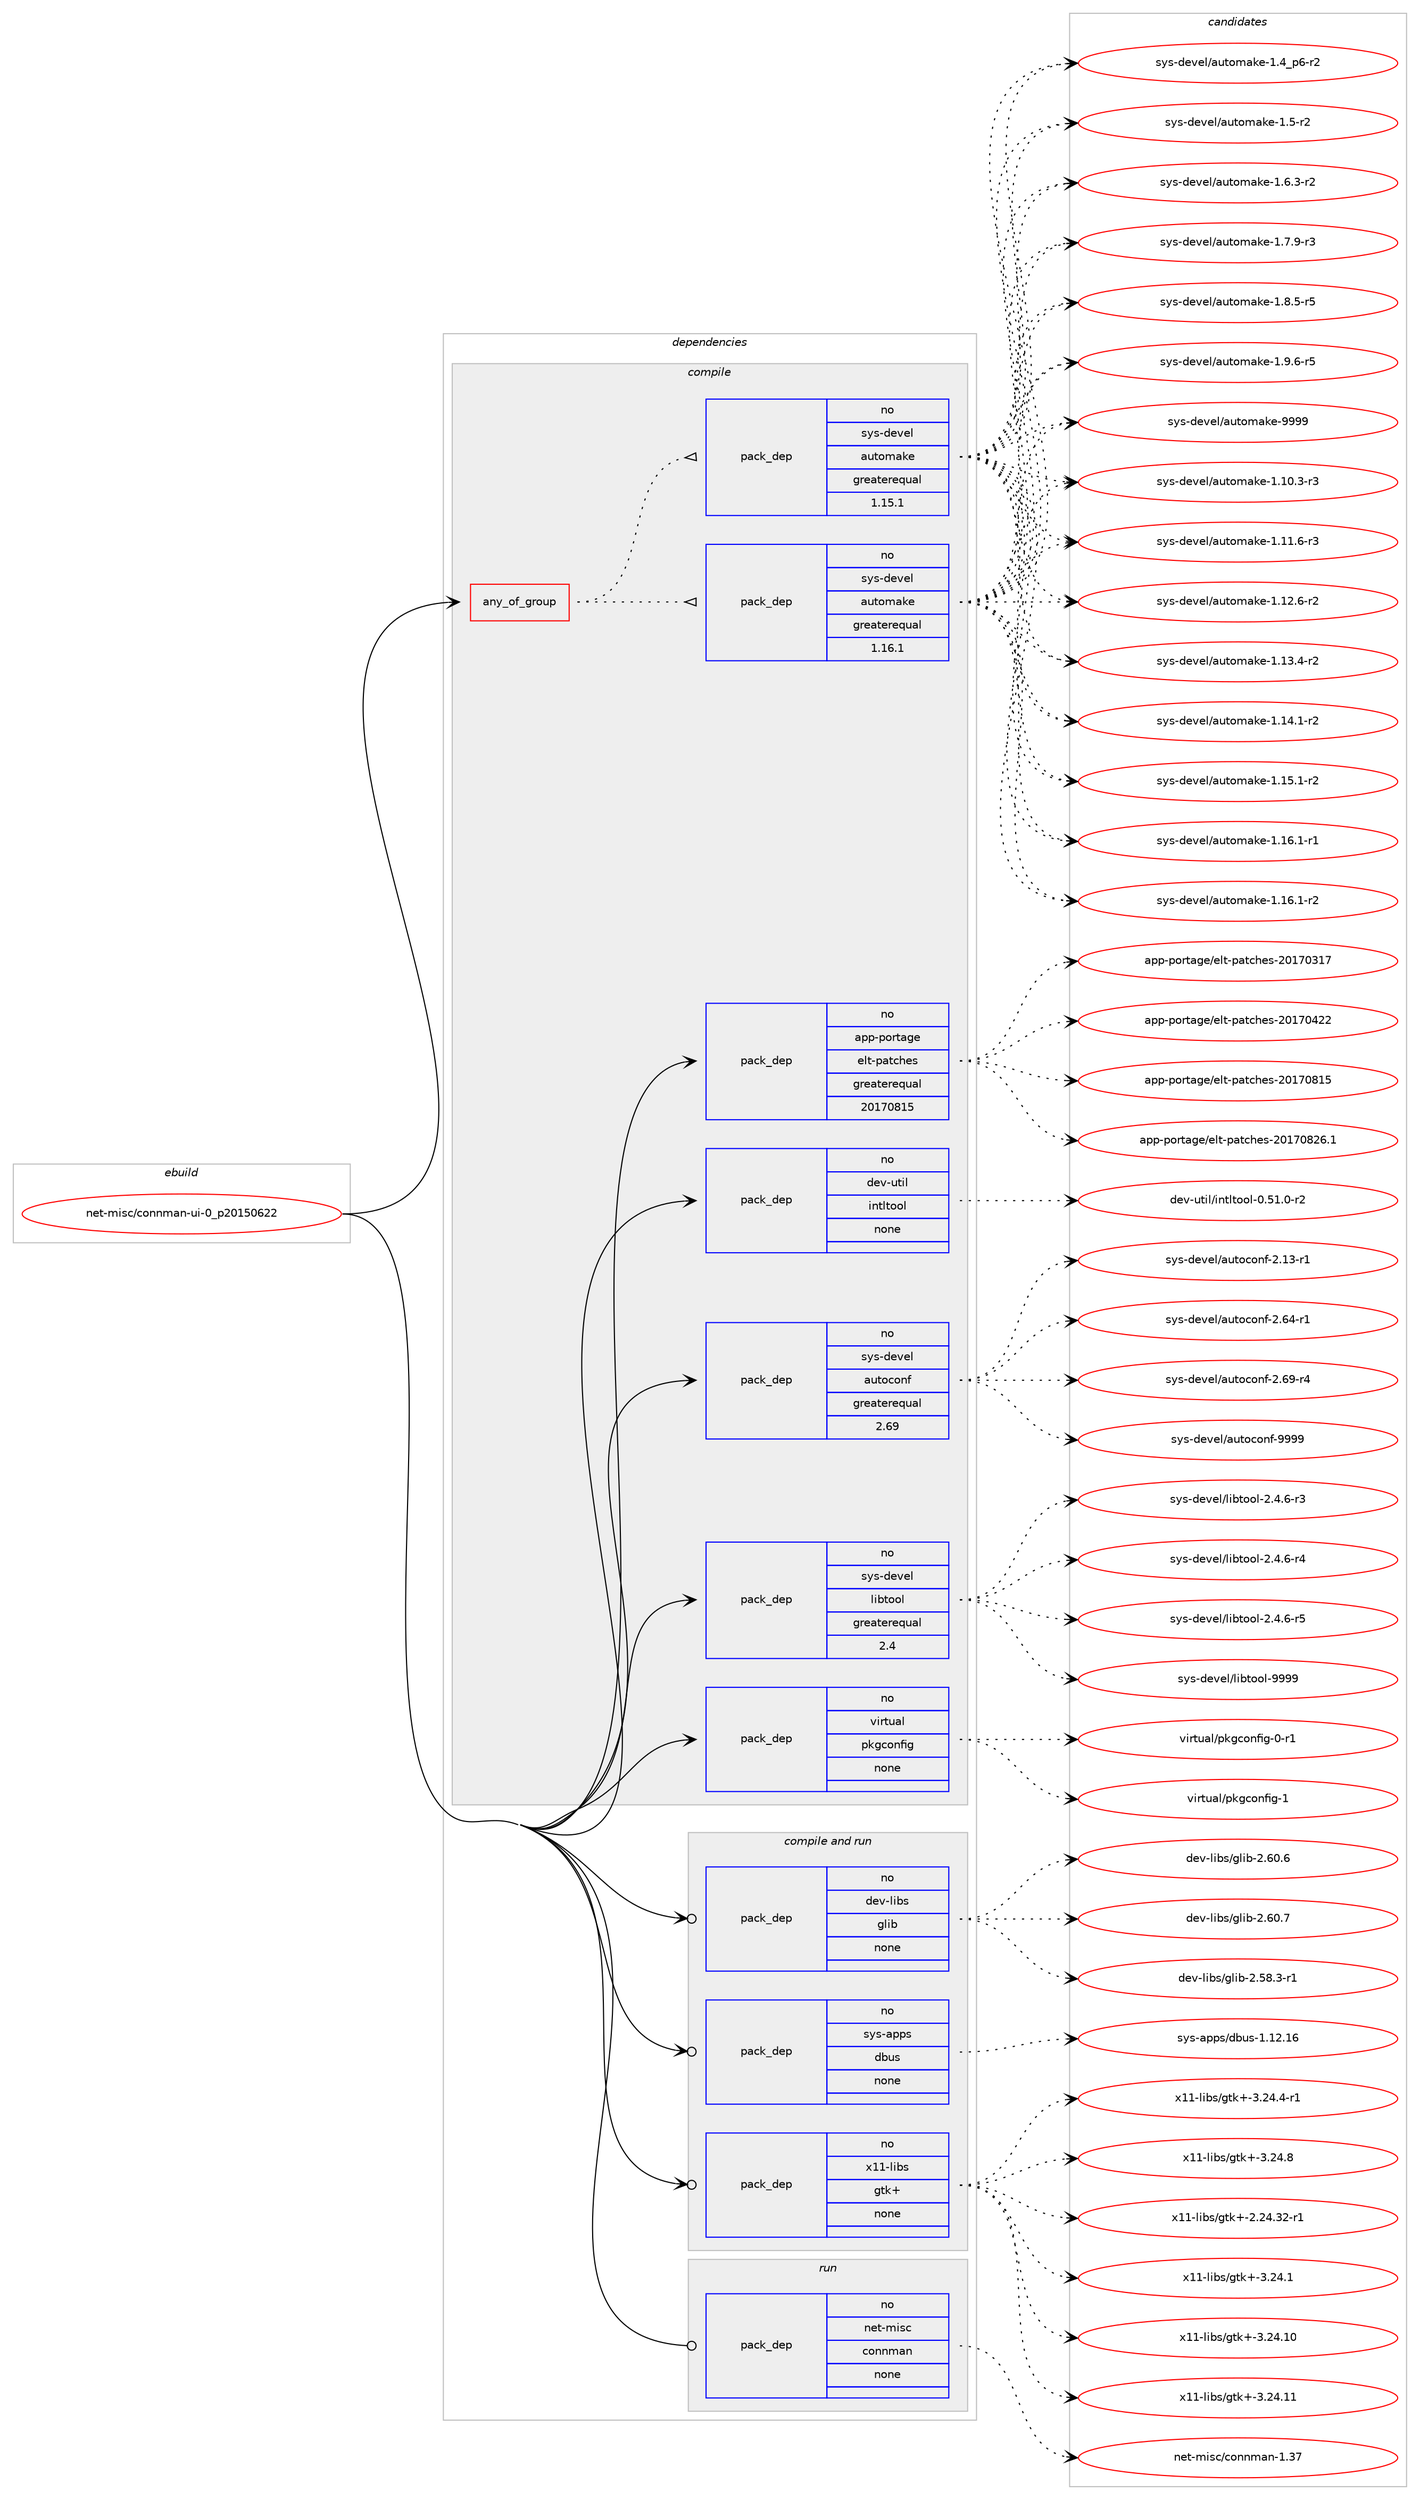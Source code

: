 digraph prolog {

# *************
# Graph options
# *************

newrank=true;
concentrate=true;
compound=true;
graph [rankdir=LR,fontname=Helvetica,fontsize=10,ranksep=1.5];#, ranksep=2.5, nodesep=0.2];
edge  [arrowhead=vee];
node  [fontname=Helvetica,fontsize=10];

# **********
# The ebuild
# **********

subgraph cluster_leftcol {
color=gray;
rank=same;
label=<<i>ebuild</i>>;
id [label="net-misc/connman-ui-0_p20150622", color=red, width=4, href="../net-misc/connman-ui-0_p20150622.svg"];
}

# ****************
# The dependencies
# ****************

subgraph cluster_midcol {
color=gray;
label=<<i>dependencies</i>>;
subgraph cluster_compile {
fillcolor="#eeeeee";
style=filled;
label=<<i>compile</i>>;
subgraph any14147 {
dependency831949 [label=<<TABLE BORDER="0" CELLBORDER="1" CELLSPACING="0" CELLPADDING="4"><TR><TD CELLPADDING="10">any_of_group</TD></TR></TABLE>>, shape=none, color=red];subgraph pack614465 {
dependency831950 [label=<<TABLE BORDER="0" CELLBORDER="1" CELLSPACING="0" CELLPADDING="4" WIDTH="220"><TR><TD ROWSPAN="6" CELLPADDING="30">pack_dep</TD></TR><TR><TD WIDTH="110">no</TD></TR><TR><TD>sys-devel</TD></TR><TR><TD>automake</TD></TR><TR><TD>greaterequal</TD></TR><TR><TD>1.16.1</TD></TR></TABLE>>, shape=none, color=blue];
}
dependency831949:e -> dependency831950:w [weight=20,style="dotted",arrowhead="oinv"];
subgraph pack614466 {
dependency831951 [label=<<TABLE BORDER="0" CELLBORDER="1" CELLSPACING="0" CELLPADDING="4" WIDTH="220"><TR><TD ROWSPAN="6" CELLPADDING="30">pack_dep</TD></TR><TR><TD WIDTH="110">no</TD></TR><TR><TD>sys-devel</TD></TR><TR><TD>automake</TD></TR><TR><TD>greaterequal</TD></TR><TR><TD>1.15.1</TD></TR></TABLE>>, shape=none, color=blue];
}
dependency831949:e -> dependency831951:w [weight=20,style="dotted",arrowhead="oinv"];
}
id:e -> dependency831949:w [weight=20,style="solid",arrowhead="vee"];
subgraph pack614467 {
dependency831952 [label=<<TABLE BORDER="0" CELLBORDER="1" CELLSPACING="0" CELLPADDING="4" WIDTH="220"><TR><TD ROWSPAN="6" CELLPADDING="30">pack_dep</TD></TR><TR><TD WIDTH="110">no</TD></TR><TR><TD>app-portage</TD></TR><TR><TD>elt-patches</TD></TR><TR><TD>greaterequal</TD></TR><TR><TD>20170815</TD></TR></TABLE>>, shape=none, color=blue];
}
id:e -> dependency831952:w [weight=20,style="solid",arrowhead="vee"];
subgraph pack614468 {
dependency831953 [label=<<TABLE BORDER="0" CELLBORDER="1" CELLSPACING="0" CELLPADDING="4" WIDTH="220"><TR><TD ROWSPAN="6" CELLPADDING="30">pack_dep</TD></TR><TR><TD WIDTH="110">no</TD></TR><TR><TD>dev-util</TD></TR><TR><TD>intltool</TD></TR><TR><TD>none</TD></TR><TR><TD></TD></TR></TABLE>>, shape=none, color=blue];
}
id:e -> dependency831953:w [weight=20,style="solid",arrowhead="vee"];
subgraph pack614469 {
dependency831954 [label=<<TABLE BORDER="0" CELLBORDER="1" CELLSPACING="0" CELLPADDING="4" WIDTH="220"><TR><TD ROWSPAN="6" CELLPADDING="30">pack_dep</TD></TR><TR><TD WIDTH="110">no</TD></TR><TR><TD>sys-devel</TD></TR><TR><TD>autoconf</TD></TR><TR><TD>greaterequal</TD></TR><TR><TD>2.69</TD></TR></TABLE>>, shape=none, color=blue];
}
id:e -> dependency831954:w [weight=20,style="solid",arrowhead="vee"];
subgraph pack614470 {
dependency831955 [label=<<TABLE BORDER="0" CELLBORDER="1" CELLSPACING="0" CELLPADDING="4" WIDTH="220"><TR><TD ROWSPAN="6" CELLPADDING="30">pack_dep</TD></TR><TR><TD WIDTH="110">no</TD></TR><TR><TD>sys-devel</TD></TR><TR><TD>libtool</TD></TR><TR><TD>greaterequal</TD></TR><TR><TD>2.4</TD></TR></TABLE>>, shape=none, color=blue];
}
id:e -> dependency831955:w [weight=20,style="solid",arrowhead="vee"];
subgraph pack614471 {
dependency831956 [label=<<TABLE BORDER="0" CELLBORDER="1" CELLSPACING="0" CELLPADDING="4" WIDTH="220"><TR><TD ROWSPAN="6" CELLPADDING="30">pack_dep</TD></TR><TR><TD WIDTH="110">no</TD></TR><TR><TD>virtual</TD></TR><TR><TD>pkgconfig</TD></TR><TR><TD>none</TD></TR><TR><TD></TD></TR></TABLE>>, shape=none, color=blue];
}
id:e -> dependency831956:w [weight=20,style="solid",arrowhead="vee"];
}
subgraph cluster_compileandrun {
fillcolor="#eeeeee";
style=filled;
label=<<i>compile and run</i>>;
subgraph pack614472 {
dependency831957 [label=<<TABLE BORDER="0" CELLBORDER="1" CELLSPACING="0" CELLPADDING="4" WIDTH="220"><TR><TD ROWSPAN="6" CELLPADDING="30">pack_dep</TD></TR><TR><TD WIDTH="110">no</TD></TR><TR><TD>dev-libs</TD></TR><TR><TD>glib</TD></TR><TR><TD>none</TD></TR><TR><TD></TD></TR></TABLE>>, shape=none, color=blue];
}
id:e -> dependency831957:w [weight=20,style="solid",arrowhead="odotvee"];
subgraph pack614473 {
dependency831958 [label=<<TABLE BORDER="0" CELLBORDER="1" CELLSPACING="0" CELLPADDING="4" WIDTH="220"><TR><TD ROWSPAN="6" CELLPADDING="30">pack_dep</TD></TR><TR><TD WIDTH="110">no</TD></TR><TR><TD>sys-apps</TD></TR><TR><TD>dbus</TD></TR><TR><TD>none</TD></TR><TR><TD></TD></TR></TABLE>>, shape=none, color=blue];
}
id:e -> dependency831958:w [weight=20,style="solid",arrowhead="odotvee"];
subgraph pack614474 {
dependency831959 [label=<<TABLE BORDER="0" CELLBORDER="1" CELLSPACING="0" CELLPADDING="4" WIDTH="220"><TR><TD ROWSPAN="6" CELLPADDING="30">pack_dep</TD></TR><TR><TD WIDTH="110">no</TD></TR><TR><TD>x11-libs</TD></TR><TR><TD>gtk+</TD></TR><TR><TD>none</TD></TR><TR><TD></TD></TR></TABLE>>, shape=none, color=blue];
}
id:e -> dependency831959:w [weight=20,style="solid",arrowhead="odotvee"];
}
subgraph cluster_run {
fillcolor="#eeeeee";
style=filled;
label=<<i>run</i>>;
subgraph pack614475 {
dependency831960 [label=<<TABLE BORDER="0" CELLBORDER="1" CELLSPACING="0" CELLPADDING="4" WIDTH="220"><TR><TD ROWSPAN="6" CELLPADDING="30">pack_dep</TD></TR><TR><TD WIDTH="110">no</TD></TR><TR><TD>net-misc</TD></TR><TR><TD>connman</TD></TR><TR><TD>none</TD></TR><TR><TD></TD></TR></TABLE>>, shape=none, color=blue];
}
id:e -> dependency831960:w [weight=20,style="solid",arrowhead="odot"];
}
}

# **************
# The candidates
# **************

subgraph cluster_choices {
rank=same;
color=gray;
label=<<i>candidates</i>>;

subgraph choice614465 {
color=black;
nodesep=1;
choice11512111545100101118101108479711711611110997107101454946494846514511451 [label="sys-devel/automake-1.10.3-r3", color=red, width=4,href="../sys-devel/automake-1.10.3-r3.svg"];
choice11512111545100101118101108479711711611110997107101454946494946544511451 [label="sys-devel/automake-1.11.6-r3", color=red, width=4,href="../sys-devel/automake-1.11.6-r3.svg"];
choice11512111545100101118101108479711711611110997107101454946495046544511450 [label="sys-devel/automake-1.12.6-r2", color=red, width=4,href="../sys-devel/automake-1.12.6-r2.svg"];
choice11512111545100101118101108479711711611110997107101454946495146524511450 [label="sys-devel/automake-1.13.4-r2", color=red, width=4,href="../sys-devel/automake-1.13.4-r2.svg"];
choice11512111545100101118101108479711711611110997107101454946495246494511450 [label="sys-devel/automake-1.14.1-r2", color=red, width=4,href="../sys-devel/automake-1.14.1-r2.svg"];
choice11512111545100101118101108479711711611110997107101454946495346494511450 [label="sys-devel/automake-1.15.1-r2", color=red, width=4,href="../sys-devel/automake-1.15.1-r2.svg"];
choice11512111545100101118101108479711711611110997107101454946495446494511449 [label="sys-devel/automake-1.16.1-r1", color=red, width=4,href="../sys-devel/automake-1.16.1-r1.svg"];
choice11512111545100101118101108479711711611110997107101454946495446494511450 [label="sys-devel/automake-1.16.1-r2", color=red, width=4,href="../sys-devel/automake-1.16.1-r2.svg"];
choice115121115451001011181011084797117116111109971071014549465295112544511450 [label="sys-devel/automake-1.4_p6-r2", color=red, width=4,href="../sys-devel/automake-1.4_p6-r2.svg"];
choice11512111545100101118101108479711711611110997107101454946534511450 [label="sys-devel/automake-1.5-r2", color=red, width=4,href="../sys-devel/automake-1.5-r2.svg"];
choice115121115451001011181011084797117116111109971071014549465446514511450 [label="sys-devel/automake-1.6.3-r2", color=red, width=4,href="../sys-devel/automake-1.6.3-r2.svg"];
choice115121115451001011181011084797117116111109971071014549465546574511451 [label="sys-devel/automake-1.7.9-r3", color=red, width=4,href="../sys-devel/automake-1.7.9-r3.svg"];
choice115121115451001011181011084797117116111109971071014549465646534511453 [label="sys-devel/automake-1.8.5-r5", color=red, width=4,href="../sys-devel/automake-1.8.5-r5.svg"];
choice115121115451001011181011084797117116111109971071014549465746544511453 [label="sys-devel/automake-1.9.6-r5", color=red, width=4,href="../sys-devel/automake-1.9.6-r5.svg"];
choice115121115451001011181011084797117116111109971071014557575757 [label="sys-devel/automake-9999", color=red, width=4,href="../sys-devel/automake-9999.svg"];
dependency831950:e -> choice11512111545100101118101108479711711611110997107101454946494846514511451:w [style=dotted,weight="100"];
dependency831950:e -> choice11512111545100101118101108479711711611110997107101454946494946544511451:w [style=dotted,weight="100"];
dependency831950:e -> choice11512111545100101118101108479711711611110997107101454946495046544511450:w [style=dotted,weight="100"];
dependency831950:e -> choice11512111545100101118101108479711711611110997107101454946495146524511450:w [style=dotted,weight="100"];
dependency831950:e -> choice11512111545100101118101108479711711611110997107101454946495246494511450:w [style=dotted,weight="100"];
dependency831950:e -> choice11512111545100101118101108479711711611110997107101454946495346494511450:w [style=dotted,weight="100"];
dependency831950:e -> choice11512111545100101118101108479711711611110997107101454946495446494511449:w [style=dotted,weight="100"];
dependency831950:e -> choice11512111545100101118101108479711711611110997107101454946495446494511450:w [style=dotted,weight="100"];
dependency831950:e -> choice115121115451001011181011084797117116111109971071014549465295112544511450:w [style=dotted,weight="100"];
dependency831950:e -> choice11512111545100101118101108479711711611110997107101454946534511450:w [style=dotted,weight="100"];
dependency831950:e -> choice115121115451001011181011084797117116111109971071014549465446514511450:w [style=dotted,weight="100"];
dependency831950:e -> choice115121115451001011181011084797117116111109971071014549465546574511451:w [style=dotted,weight="100"];
dependency831950:e -> choice115121115451001011181011084797117116111109971071014549465646534511453:w [style=dotted,weight="100"];
dependency831950:e -> choice115121115451001011181011084797117116111109971071014549465746544511453:w [style=dotted,weight="100"];
dependency831950:e -> choice115121115451001011181011084797117116111109971071014557575757:w [style=dotted,weight="100"];
}
subgraph choice614466 {
color=black;
nodesep=1;
choice11512111545100101118101108479711711611110997107101454946494846514511451 [label="sys-devel/automake-1.10.3-r3", color=red, width=4,href="../sys-devel/automake-1.10.3-r3.svg"];
choice11512111545100101118101108479711711611110997107101454946494946544511451 [label="sys-devel/automake-1.11.6-r3", color=red, width=4,href="../sys-devel/automake-1.11.6-r3.svg"];
choice11512111545100101118101108479711711611110997107101454946495046544511450 [label="sys-devel/automake-1.12.6-r2", color=red, width=4,href="../sys-devel/automake-1.12.6-r2.svg"];
choice11512111545100101118101108479711711611110997107101454946495146524511450 [label="sys-devel/automake-1.13.4-r2", color=red, width=4,href="../sys-devel/automake-1.13.4-r2.svg"];
choice11512111545100101118101108479711711611110997107101454946495246494511450 [label="sys-devel/automake-1.14.1-r2", color=red, width=4,href="../sys-devel/automake-1.14.1-r2.svg"];
choice11512111545100101118101108479711711611110997107101454946495346494511450 [label="sys-devel/automake-1.15.1-r2", color=red, width=4,href="../sys-devel/automake-1.15.1-r2.svg"];
choice11512111545100101118101108479711711611110997107101454946495446494511449 [label="sys-devel/automake-1.16.1-r1", color=red, width=4,href="../sys-devel/automake-1.16.1-r1.svg"];
choice11512111545100101118101108479711711611110997107101454946495446494511450 [label="sys-devel/automake-1.16.1-r2", color=red, width=4,href="../sys-devel/automake-1.16.1-r2.svg"];
choice115121115451001011181011084797117116111109971071014549465295112544511450 [label="sys-devel/automake-1.4_p6-r2", color=red, width=4,href="../sys-devel/automake-1.4_p6-r2.svg"];
choice11512111545100101118101108479711711611110997107101454946534511450 [label="sys-devel/automake-1.5-r2", color=red, width=4,href="../sys-devel/automake-1.5-r2.svg"];
choice115121115451001011181011084797117116111109971071014549465446514511450 [label="sys-devel/automake-1.6.3-r2", color=red, width=4,href="../sys-devel/automake-1.6.3-r2.svg"];
choice115121115451001011181011084797117116111109971071014549465546574511451 [label="sys-devel/automake-1.7.9-r3", color=red, width=4,href="../sys-devel/automake-1.7.9-r3.svg"];
choice115121115451001011181011084797117116111109971071014549465646534511453 [label="sys-devel/automake-1.8.5-r5", color=red, width=4,href="../sys-devel/automake-1.8.5-r5.svg"];
choice115121115451001011181011084797117116111109971071014549465746544511453 [label="sys-devel/automake-1.9.6-r5", color=red, width=4,href="../sys-devel/automake-1.9.6-r5.svg"];
choice115121115451001011181011084797117116111109971071014557575757 [label="sys-devel/automake-9999", color=red, width=4,href="../sys-devel/automake-9999.svg"];
dependency831951:e -> choice11512111545100101118101108479711711611110997107101454946494846514511451:w [style=dotted,weight="100"];
dependency831951:e -> choice11512111545100101118101108479711711611110997107101454946494946544511451:w [style=dotted,weight="100"];
dependency831951:e -> choice11512111545100101118101108479711711611110997107101454946495046544511450:w [style=dotted,weight="100"];
dependency831951:e -> choice11512111545100101118101108479711711611110997107101454946495146524511450:w [style=dotted,weight="100"];
dependency831951:e -> choice11512111545100101118101108479711711611110997107101454946495246494511450:w [style=dotted,weight="100"];
dependency831951:e -> choice11512111545100101118101108479711711611110997107101454946495346494511450:w [style=dotted,weight="100"];
dependency831951:e -> choice11512111545100101118101108479711711611110997107101454946495446494511449:w [style=dotted,weight="100"];
dependency831951:e -> choice11512111545100101118101108479711711611110997107101454946495446494511450:w [style=dotted,weight="100"];
dependency831951:e -> choice115121115451001011181011084797117116111109971071014549465295112544511450:w [style=dotted,weight="100"];
dependency831951:e -> choice11512111545100101118101108479711711611110997107101454946534511450:w [style=dotted,weight="100"];
dependency831951:e -> choice115121115451001011181011084797117116111109971071014549465446514511450:w [style=dotted,weight="100"];
dependency831951:e -> choice115121115451001011181011084797117116111109971071014549465546574511451:w [style=dotted,weight="100"];
dependency831951:e -> choice115121115451001011181011084797117116111109971071014549465646534511453:w [style=dotted,weight="100"];
dependency831951:e -> choice115121115451001011181011084797117116111109971071014549465746544511453:w [style=dotted,weight="100"];
dependency831951:e -> choice115121115451001011181011084797117116111109971071014557575757:w [style=dotted,weight="100"];
}
subgraph choice614467 {
color=black;
nodesep=1;
choice97112112451121111141169710310147101108116451129711699104101115455048495548514955 [label="app-portage/elt-patches-20170317", color=red, width=4,href="../app-portage/elt-patches-20170317.svg"];
choice97112112451121111141169710310147101108116451129711699104101115455048495548525050 [label="app-portage/elt-patches-20170422", color=red, width=4,href="../app-portage/elt-patches-20170422.svg"];
choice97112112451121111141169710310147101108116451129711699104101115455048495548564953 [label="app-portage/elt-patches-20170815", color=red, width=4,href="../app-portage/elt-patches-20170815.svg"];
choice971121124511211111411697103101471011081164511297116991041011154550484955485650544649 [label="app-portage/elt-patches-20170826.1", color=red, width=4,href="../app-portage/elt-patches-20170826.1.svg"];
dependency831952:e -> choice97112112451121111141169710310147101108116451129711699104101115455048495548514955:w [style=dotted,weight="100"];
dependency831952:e -> choice97112112451121111141169710310147101108116451129711699104101115455048495548525050:w [style=dotted,weight="100"];
dependency831952:e -> choice97112112451121111141169710310147101108116451129711699104101115455048495548564953:w [style=dotted,weight="100"];
dependency831952:e -> choice971121124511211111411697103101471011081164511297116991041011154550484955485650544649:w [style=dotted,weight="100"];
}
subgraph choice614468 {
color=black;
nodesep=1;
choice1001011184511711610510847105110116108116111111108454846534946484511450 [label="dev-util/intltool-0.51.0-r2", color=red, width=4,href="../dev-util/intltool-0.51.0-r2.svg"];
dependency831953:e -> choice1001011184511711610510847105110116108116111111108454846534946484511450:w [style=dotted,weight="100"];
}
subgraph choice614469 {
color=black;
nodesep=1;
choice1151211154510010111810110847971171161119911111010245504649514511449 [label="sys-devel/autoconf-2.13-r1", color=red, width=4,href="../sys-devel/autoconf-2.13-r1.svg"];
choice1151211154510010111810110847971171161119911111010245504654524511449 [label="sys-devel/autoconf-2.64-r1", color=red, width=4,href="../sys-devel/autoconf-2.64-r1.svg"];
choice1151211154510010111810110847971171161119911111010245504654574511452 [label="sys-devel/autoconf-2.69-r4", color=red, width=4,href="../sys-devel/autoconf-2.69-r4.svg"];
choice115121115451001011181011084797117116111991111101024557575757 [label="sys-devel/autoconf-9999", color=red, width=4,href="../sys-devel/autoconf-9999.svg"];
dependency831954:e -> choice1151211154510010111810110847971171161119911111010245504649514511449:w [style=dotted,weight="100"];
dependency831954:e -> choice1151211154510010111810110847971171161119911111010245504654524511449:w [style=dotted,weight="100"];
dependency831954:e -> choice1151211154510010111810110847971171161119911111010245504654574511452:w [style=dotted,weight="100"];
dependency831954:e -> choice115121115451001011181011084797117116111991111101024557575757:w [style=dotted,weight="100"];
}
subgraph choice614470 {
color=black;
nodesep=1;
choice1151211154510010111810110847108105981161111111084550465246544511451 [label="sys-devel/libtool-2.4.6-r3", color=red, width=4,href="../sys-devel/libtool-2.4.6-r3.svg"];
choice1151211154510010111810110847108105981161111111084550465246544511452 [label="sys-devel/libtool-2.4.6-r4", color=red, width=4,href="../sys-devel/libtool-2.4.6-r4.svg"];
choice1151211154510010111810110847108105981161111111084550465246544511453 [label="sys-devel/libtool-2.4.6-r5", color=red, width=4,href="../sys-devel/libtool-2.4.6-r5.svg"];
choice1151211154510010111810110847108105981161111111084557575757 [label="sys-devel/libtool-9999", color=red, width=4,href="../sys-devel/libtool-9999.svg"];
dependency831955:e -> choice1151211154510010111810110847108105981161111111084550465246544511451:w [style=dotted,weight="100"];
dependency831955:e -> choice1151211154510010111810110847108105981161111111084550465246544511452:w [style=dotted,weight="100"];
dependency831955:e -> choice1151211154510010111810110847108105981161111111084550465246544511453:w [style=dotted,weight="100"];
dependency831955:e -> choice1151211154510010111810110847108105981161111111084557575757:w [style=dotted,weight="100"];
}
subgraph choice614471 {
color=black;
nodesep=1;
choice11810511411611797108471121071039911111010210510345484511449 [label="virtual/pkgconfig-0-r1", color=red, width=4,href="../virtual/pkgconfig-0-r1.svg"];
choice1181051141161179710847112107103991111101021051034549 [label="virtual/pkgconfig-1", color=red, width=4,href="../virtual/pkgconfig-1.svg"];
dependency831956:e -> choice11810511411611797108471121071039911111010210510345484511449:w [style=dotted,weight="100"];
dependency831956:e -> choice1181051141161179710847112107103991111101021051034549:w [style=dotted,weight="100"];
}
subgraph choice614472 {
color=black;
nodesep=1;
choice10010111845108105981154710310810598455046535646514511449 [label="dev-libs/glib-2.58.3-r1", color=red, width=4,href="../dev-libs/glib-2.58.3-r1.svg"];
choice1001011184510810598115471031081059845504654484654 [label="dev-libs/glib-2.60.6", color=red, width=4,href="../dev-libs/glib-2.60.6.svg"];
choice1001011184510810598115471031081059845504654484655 [label="dev-libs/glib-2.60.7", color=red, width=4,href="../dev-libs/glib-2.60.7.svg"];
dependency831957:e -> choice10010111845108105981154710310810598455046535646514511449:w [style=dotted,weight="100"];
dependency831957:e -> choice1001011184510810598115471031081059845504654484654:w [style=dotted,weight="100"];
dependency831957:e -> choice1001011184510810598115471031081059845504654484655:w [style=dotted,weight="100"];
}
subgraph choice614473 {
color=black;
nodesep=1;
choice115121115459711211211547100981171154549464950464954 [label="sys-apps/dbus-1.12.16", color=red, width=4,href="../sys-apps/dbus-1.12.16.svg"];
dependency831958:e -> choice115121115459711211211547100981171154549464950464954:w [style=dotted,weight="100"];
}
subgraph choice614474 {
color=black;
nodesep=1;
choice12049494510810598115471031161074345504650524651504511449 [label="x11-libs/gtk+-2.24.32-r1", color=red, width=4,href="../x11-libs/gtk+-2.24.32-r1.svg"];
choice12049494510810598115471031161074345514650524649 [label="x11-libs/gtk+-3.24.1", color=red, width=4,href="../x11-libs/gtk+-3.24.1.svg"];
choice1204949451081059811547103116107434551465052464948 [label="x11-libs/gtk+-3.24.10", color=red, width=4,href="../x11-libs/gtk+-3.24.10.svg"];
choice1204949451081059811547103116107434551465052464949 [label="x11-libs/gtk+-3.24.11", color=red, width=4,href="../x11-libs/gtk+-3.24.11.svg"];
choice120494945108105981154710311610743455146505246524511449 [label="x11-libs/gtk+-3.24.4-r1", color=red, width=4,href="../x11-libs/gtk+-3.24.4-r1.svg"];
choice12049494510810598115471031161074345514650524656 [label="x11-libs/gtk+-3.24.8", color=red, width=4,href="../x11-libs/gtk+-3.24.8.svg"];
dependency831959:e -> choice12049494510810598115471031161074345504650524651504511449:w [style=dotted,weight="100"];
dependency831959:e -> choice12049494510810598115471031161074345514650524649:w [style=dotted,weight="100"];
dependency831959:e -> choice1204949451081059811547103116107434551465052464948:w [style=dotted,weight="100"];
dependency831959:e -> choice1204949451081059811547103116107434551465052464949:w [style=dotted,weight="100"];
dependency831959:e -> choice120494945108105981154710311610743455146505246524511449:w [style=dotted,weight="100"];
dependency831959:e -> choice12049494510810598115471031161074345514650524656:w [style=dotted,weight="100"];
}
subgraph choice614475 {
color=black;
nodesep=1;
choice11010111645109105115994799111110110109971104549465155 [label="net-misc/connman-1.37", color=red, width=4,href="../net-misc/connman-1.37.svg"];
dependency831960:e -> choice11010111645109105115994799111110110109971104549465155:w [style=dotted,weight="100"];
}
}

}

